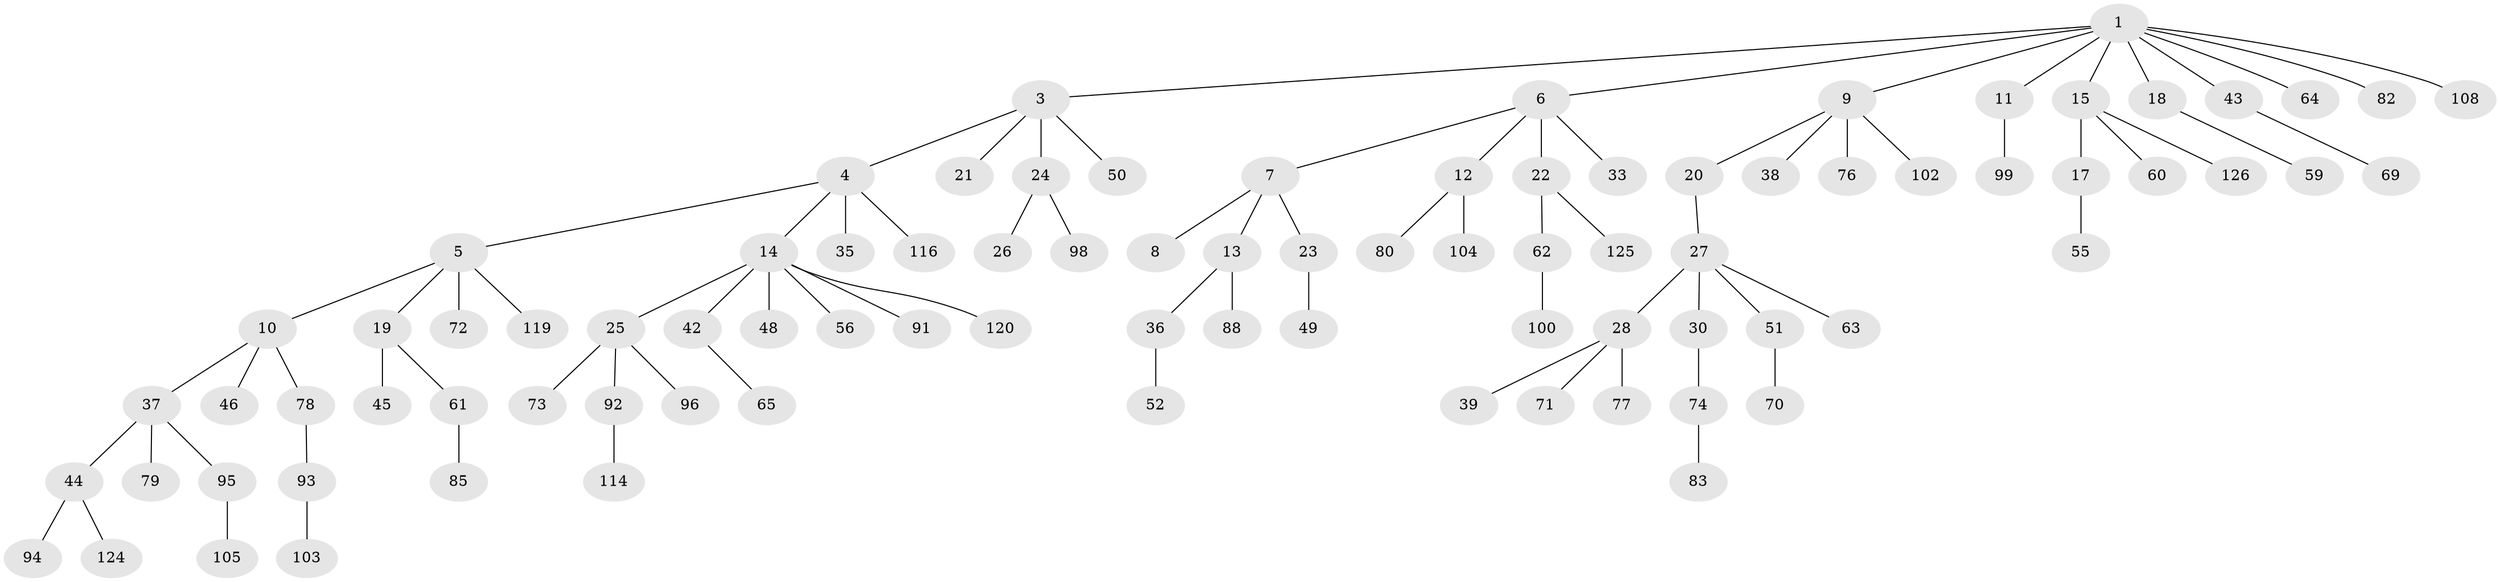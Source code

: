 // original degree distribution, {6: 0.023622047244094488, 5: 0.047244094488188976, 4: 0.05511811023622047, 1: 0.4881889763779528, 3: 0.12598425196850394, 2: 0.25984251968503935}
// Generated by graph-tools (version 1.1) at 2025/19/03/04/25 18:19:10]
// undirected, 88 vertices, 87 edges
graph export_dot {
graph [start="1"]
  node [color=gray90,style=filled];
  1 [super="+2"];
  3;
  4;
  5;
  6;
  7;
  8;
  9 [super="+31"];
  10;
  11;
  12;
  13;
  14 [super="+16"];
  15;
  17;
  18 [super="+53"];
  19;
  20;
  21;
  22;
  23;
  24;
  25 [super="+40"];
  26 [super="+41"];
  27 [super="+29"];
  28 [super="+106+81+54+47"];
  30 [super="+34+87"];
  33;
  35;
  36;
  37 [super="+58"];
  38;
  39;
  42;
  43;
  44 [super="+66"];
  45 [super="+123"];
  46 [super="+127"];
  48 [super="+117"];
  49;
  50;
  51;
  52;
  55 [super="+67"];
  56;
  59 [super="+75"];
  60;
  61 [super="+68"];
  62 [super="+89"];
  63 [super="+109"];
  64;
  65;
  69;
  70;
  71;
  72;
  73;
  74;
  76;
  77 [super="+112"];
  78;
  79 [super="+101"];
  80;
  82;
  83;
  85;
  88;
  91;
  92;
  93;
  94;
  95;
  96;
  98;
  99;
  100;
  102;
  103;
  104 [super="+122"];
  105;
  108 [super="+110"];
  114;
  116;
  119;
  120;
  124;
  125;
  126;
  1 -- 3;
  1 -- 6;
  1 -- 9;
  1 -- 15;
  1 -- 108;
  1 -- 64;
  1 -- 18;
  1 -- 82;
  1 -- 11;
  1 -- 43;
  3 -- 4;
  3 -- 21;
  3 -- 24;
  3 -- 50;
  4 -- 5;
  4 -- 14;
  4 -- 35;
  4 -- 116;
  5 -- 10;
  5 -- 19;
  5 -- 72;
  5 -- 119;
  6 -- 7;
  6 -- 12;
  6 -- 22;
  6 -- 33;
  7 -- 8;
  7 -- 13;
  7 -- 23;
  9 -- 20;
  9 -- 102;
  9 -- 76;
  9 -- 38;
  10 -- 37;
  10 -- 46;
  10 -- 78;
  11 -- 99;
  12 -- 80;
  12 -- 104;
  13 -- 36;
  13 -- 88;
  14 -- 25;
  14 -- 91;
  14 -- 120;
  14 -- 48;
  14 -- 42;
  14 -- 56;
  15 -- 17;
  15 -- 60;
  15 -- 126;
  17 -- 55;
  18 -- 59;
  19 -- 45;
  19 -- 61;
  20 -- 27;
  22 -- 62;
  22 -- 125;
  23 -- 49;
  24 -- 26;
  24 -- 98;
  25 -- 96;
  25 -- 92;
  25 -- 73;
  27 -- 28;
  27 -- 51;
  27 -- 30;
  27 -- 63;
  28 -- 39;
  28 -- 77;
  28 -- 71;
  30 -- 74;
  36 -- 52;
  37 -- 44;
  37 -- 95;
  37 -- 79;
  42 -- 65;
  43 -- 69;
  44 -- 94;
  44 -- 124;
  51 -- 70;
  61 -- 85;
  62 -- 100;
  74 -- 83;
  78 -- 93;
  92 -- 114;
  93 -- 103;
  95 -- 105;
}

